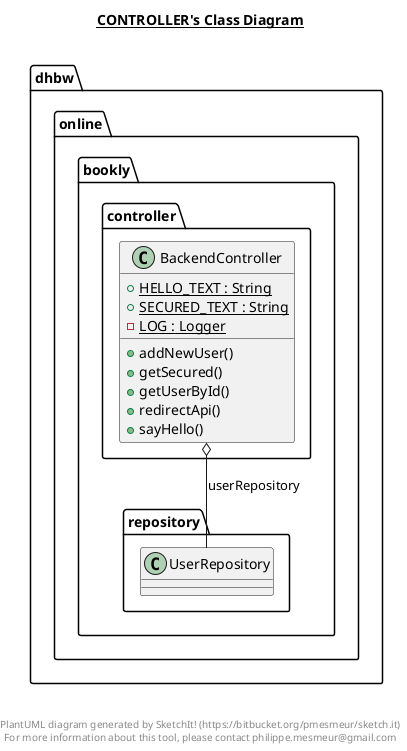 @startuml

title __CONTROLLER's Class Diagram__\n

  namespace dhbw.online.bookly {
    namespace controller {
      class dhbw.online.bookly.controller.BackendController {
          {static} + HELLO_TEXT : String
          {static} + SECURED_TEXT : String
          {static} - LOG : Logger
          + addNewUser()
          + getSecured()
          + getUserById()
          + redirectApi()
          + sayHello()
      }
    }
  }
  

  dhbw.online.bookly.controller.BackendController o-- dhbw.online.bookly.repository.UserRepository : userRepository


right footer


PlantUML diagram generated by SketchIt! (https://bitbucket.org/pmesmeur/sketch.it)
For more information about this tool, please contact philippe.mesmeur@gmail.com
endfooter

@enduml
